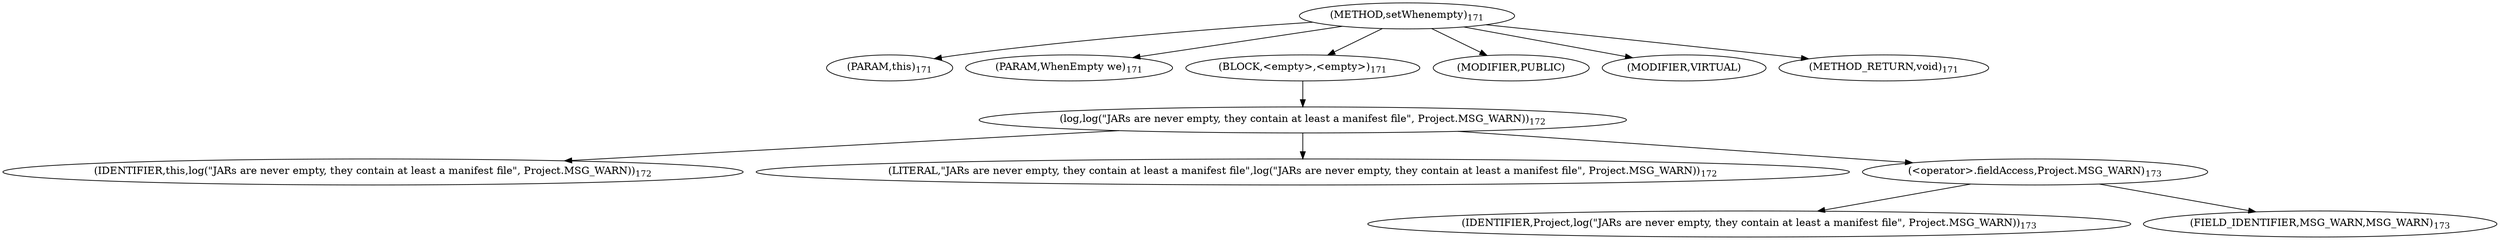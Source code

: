 digraph "setWhenempty" {  
"191" [label = <(METHOD,setWhenempty)<SUB>171</SUB>> ]
"7" [label = <(PARAM,this)<SUB>171</SUB>> ]
"192" [label = <(PARAM,WhenEmpty we)<SUB>171</SUB>> ]
"193" [label = <(BLOCK,&lt;empty&gt;,&lt;empty&gt;)<SUB>171</SUB>> ]
"194" [label = <(log,log(&quot;JARs are never empty, they contain at least a manifest file&quot;, Project.MSG_WARN))<SUB>172</SUB>> ]
"6" [label = <(IDENTIFIER,this,log(&quot;JARs are never empty, they contain at least a manifest file&quot;, Project.MSG_WARN))<SUB>172</SUB>> ]
"195" [label = <(LITERAL,&quot;JARs are never empty, they contain at least a manifest file&quot;,log(&quot;JARs are never empty, they contain at least a manifest file&quot;, Project.MSG_WARN))<SUB>172</SUB>> ]
"196" [label = <(&lt;operator&gt;.fieldAccess,Project.MSG_WARN)<SUB>173</SUB>> ]
"197" [label = <(IDENTIFIER,Project,log(&quot;JARs are never empty, they contain at least a manifest file&quot;, Project.MSG_WARN))<SUB>173</SUB>> ]
"198" [label = <(FIELD_IDENTIFIER,MSG_WARN,MSG_WARN)<SUB>173</SUB>> ]
"199" [label = <(MODIFIER,PUBLIC)> ]
"200" [label = <(MODIFIER,VIRTUAL)> ]
"201" [label = <(METHOD_RETURN,void)<SUB>171</SUB>> ]
  "191" -> "7" 
  "191" -> "192" 
  "191" -> "193" 
  "191" -> "199" 
  "191" -> "200" 
  "191" -> "201" 
  "193" -> "194" 
  "194" -> "6" 
  "194" -> "195" 
  "194" -> "196" 
  "196" -> "197" 
  "196" -> "198" 
}
